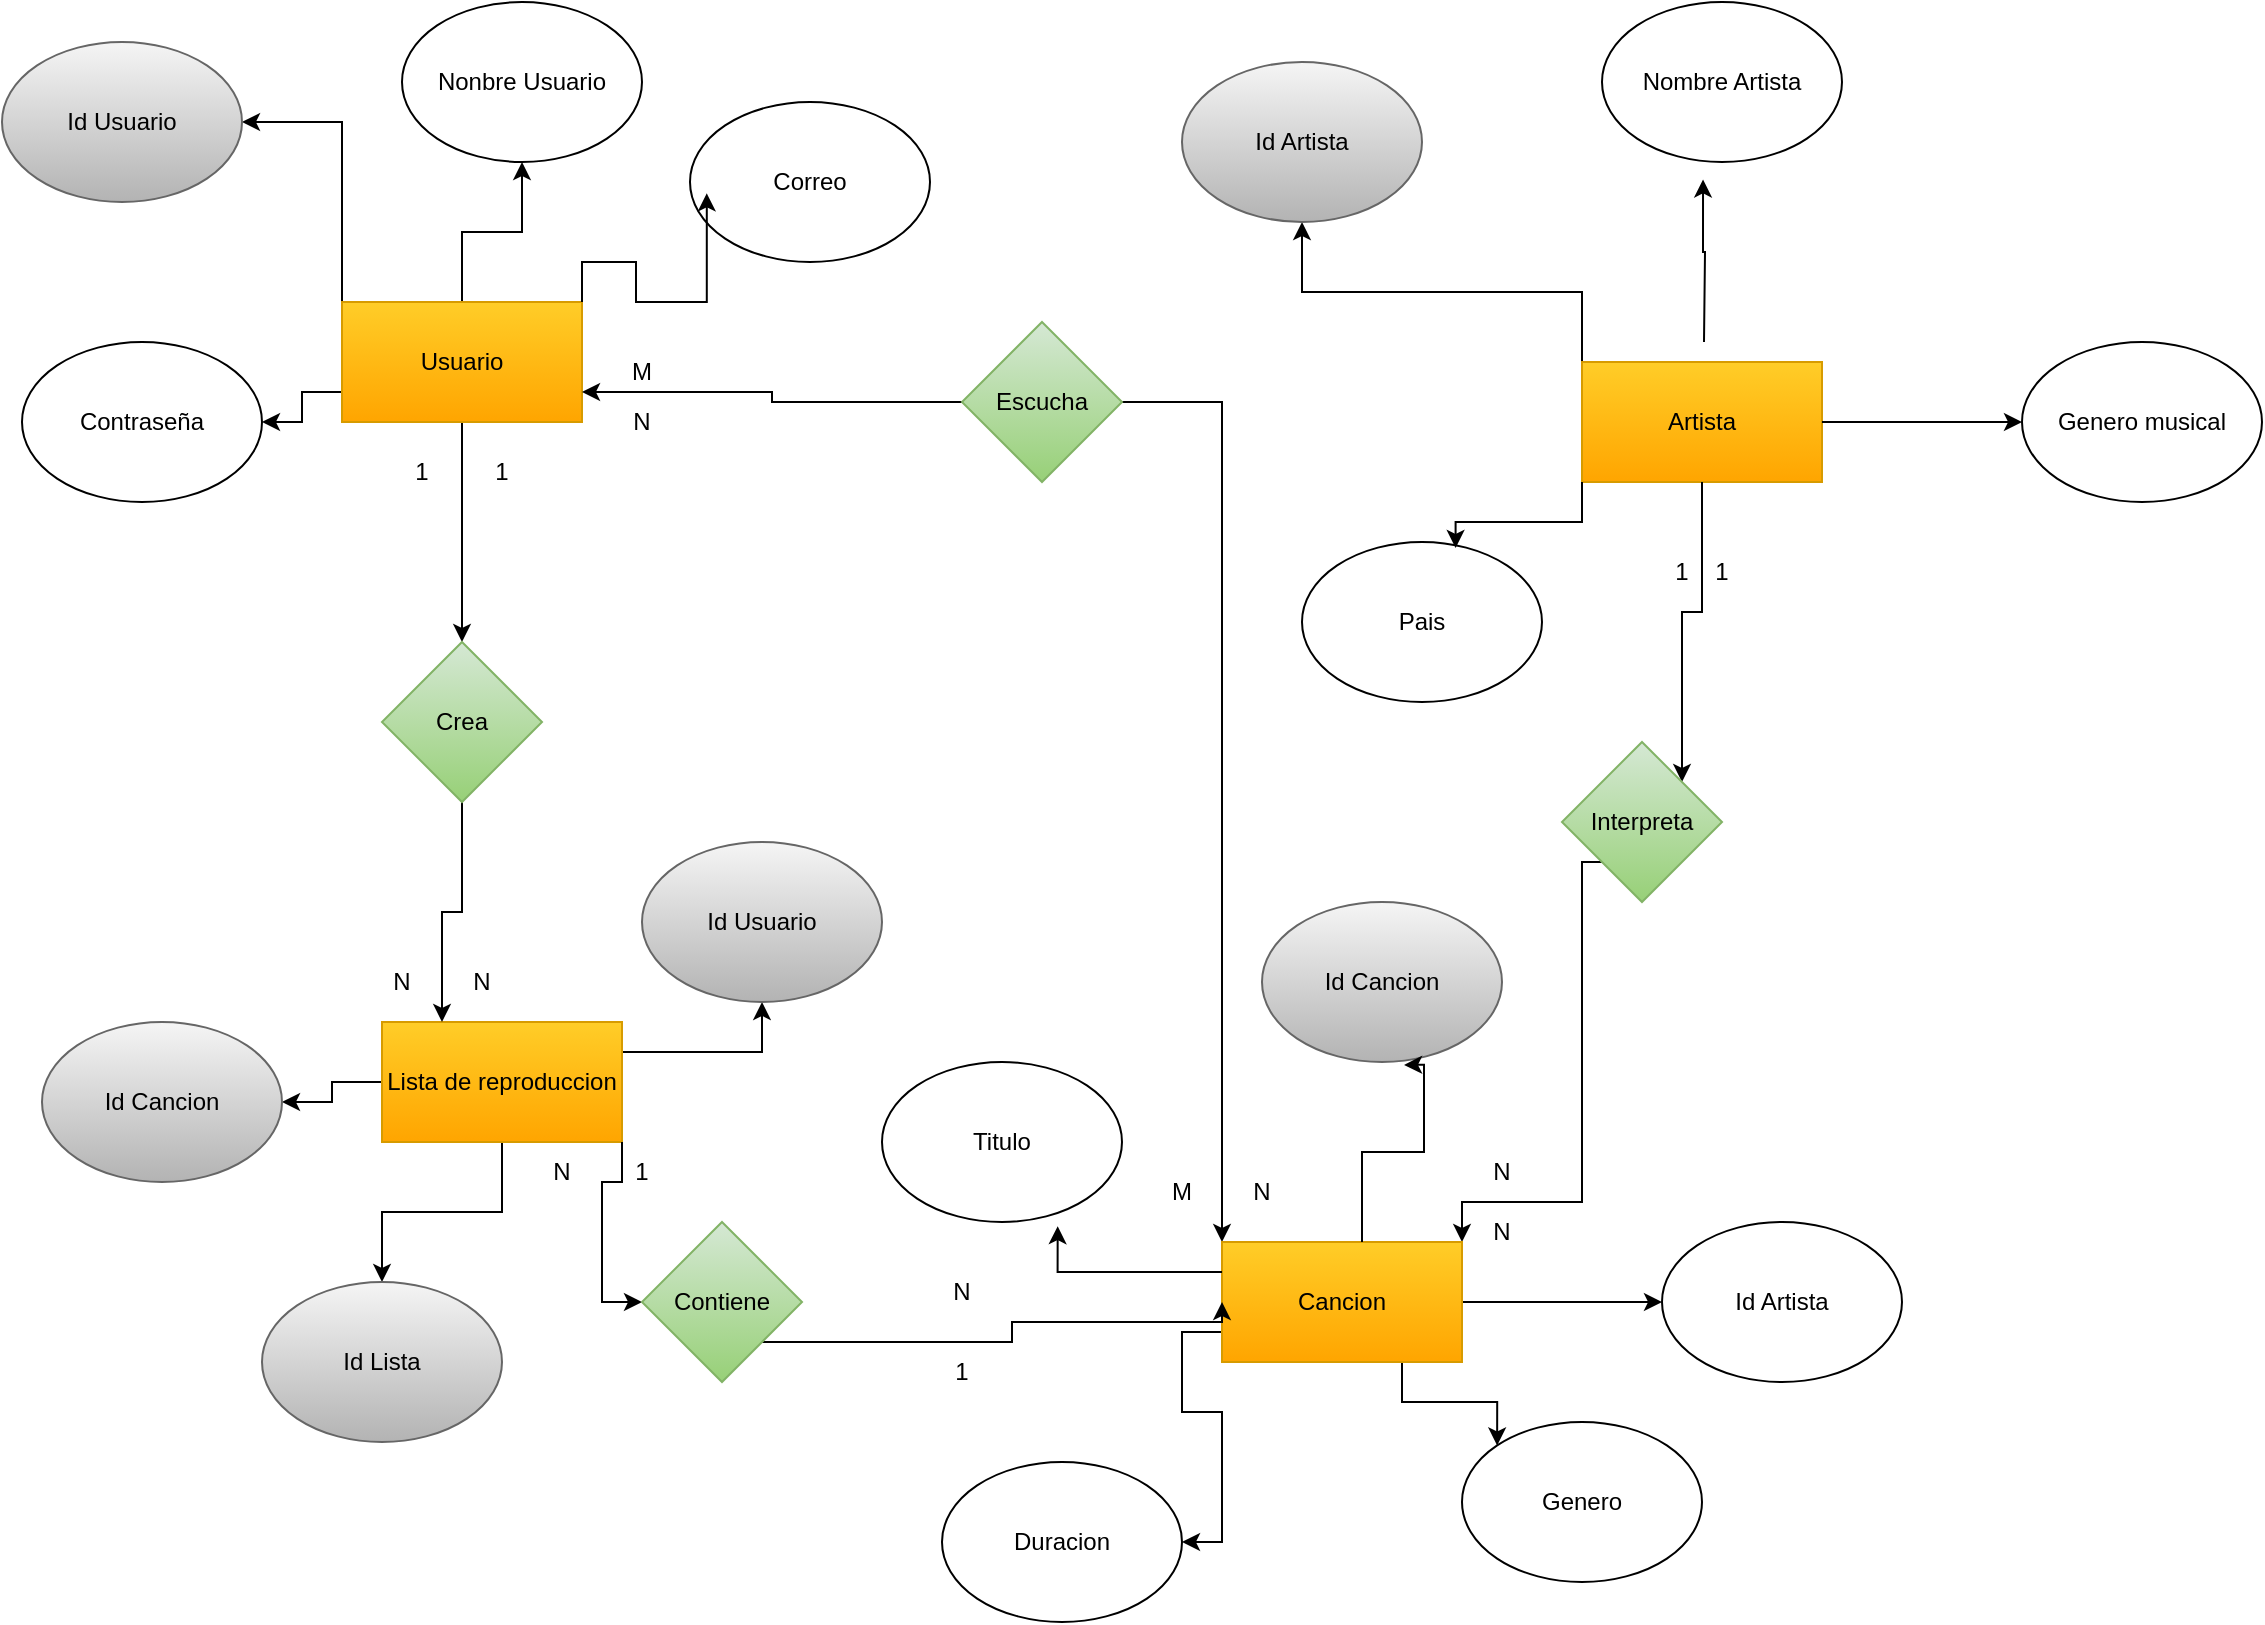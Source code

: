 <mxfile version="28.0.6">
  <diagram name="Página-1" id="D9-A0T2UJS10NvBj5FaB">
    <mxGraphModel dx="1678" dy="849" grid="1" gridSize="10" guides="1" tooltips="1" connect="1" arrows="1" fold="1" page="1" pageScale="1" pageWidth="827" pageHeight="1169" math="0" shadow="0">
      <root>
        <mxCell id="0" />
        <mxCell id="1" parent="0" />
        <mxCell id="CDfKyvbbwTVsAQRms2de-5" style="edgeStyle=orthogonalEdgeStyle;rounded=0;orthogonalLoop=1;jettySize=auto;html=1;exitX=1;exitY=0.5;exitDx=0;exitDy=0;entryX=0;entryY=0.5;entryDx=0;entryDy=0;" parent="1" source="CDfKyvbbwTVsAQRms2de-4" target="CDfKyvbbwTVsAQRms2de-33" edge="1">
          <mxGeometry relative="1" as="geometry">
            <mxPoint x="710" y="610" as="targetPoint" />
          </mxGeometry>
        </mxCell>
        <mxCell id="CDfKyvbbwTVsAQRms2de-18" style="edgeStyle=orthogonalEdgeStyle;rounded=0;orthogonalLoop=1;jettySize=auto;html=1;exitX=0.5;exitY=0;exitDx=0;exitDy=0;" parent="1" source="CDfKyvbbwTVsAQRms2de-1" target="CDfKyvbbwTVsAQRms2de-11" edge="1">
          <mxGeometry relative="1" as="geometry" />
        </mxCell>
        <mxCell id="CDfKyvbbwTVsAQRms2de-21" style="edgeStyle=orthogonalEdgeStyle;rounded=0;orthogonalLoop=1;jettySize=auto;html=1;exitX=0;exitY=0.75;exitDx=0;exitDy=0;entryX=1;entryY=0.5;entryDx=0;entryDy=0;" parent="1" source="CDfKyvbbwTVsAQRms2de-1" target="CDfKyvbbwTVsAQRms2de-9" edge="1">
          <mxGeometry relative="1" as="geometry" />
        </mxCell>
        <mxCell id="CDfKyvbbwTVsAQRms2de-22" style="edgeStyle=orthogonalEdgeStyle;rounded=0;orthogonalLoop=1;jettySize=auto;html=1;exitX=0;exitY=0;exitDx=0;exitDy=0;entryX=1;entryY=0.5;entryDx=0;entryDy=0;" parent="1" source="CDfKyvbbwTVsAQRms2de-1" target="CDfKyvbbwTVsAQRms2de-12" edge="1">
          <mxGeometry relative="1" as="geometry" />
        </mxCell>
        <mxCell id="CDfKyvbbwTVsAQRms2de-59" style="edgeStyle=orthogonalEdgeStyle;rounded=0;orthogonalLoop=1;jettySize=auto;html=1;exitX=0.5;exitY=1;exitDx=0;exitDy=0;entryX=0.5;entryY=0;entryDx=0;entryDy=0;" parent="1" source="CDfKyvbbwTVsAQRms2de-1" target="CDfKyvbbwTVsAQRms2de-51" edge="1">
          <mxGeometry relative="1" as="geometry" />
        </mxCell>
        <mxCell id="mlSj_AlXyWj9SfWBnNmD-1" style="edgeStyle=orthogonalEdgeStyle;rounded=0;orthogonalLoop=1;jettySize=auto;html=1;exitX=1;exitY=0.5;exitDx=0;exitDy=0;entryX=0;entryY=0;entryDx=0;entryDy=0;" edge="1" parent="1" source="mlSj_AlXyWj9SfWBnNmD-2" target="CDfKyvbbwTVsAQRms2de-4">
          <mxGeometry relative="1" as="geometry">
            <Array as="points">
              <mxPoint x="620" y="230" />
            </Array>
          </mxGeometry>
        </mxCell>
        <mxCell id="CDfKyvbbwTVsAQRms2de-1" value="Usuario" style="rounded=0;whiteSpace=wrap;html=1;fillColor=#ffcd28;strokeColor=#d79b00;gradientColor=#ffa500;" parent="1" vertex="1">
          <mxGeometry x="180" y="180" width="120" height="60" as="geometry" />
        </mxCell>
        <mxCell id="CDfKyvbbwTVsAQRms2de-24" style="edgeStyle=orthogonalEdgeStyle;rounded=0;orthogonalLoop=1;jettySize=auto;html=1;exitX=0;exitY=0;exitDx=0;exitDy=0;" parent="1" source="CDfKyvbbwTVsAQRms2de-3" target="CDfKyvbbwTVsAQRms2de-13" edge="1">
          <mxGeometry relative="1" as="geometry" />
        </mxCell>
        <mxCell id="CDfKyvbbwTVsAQRms2de-39" style="edgeStyle=orthogonalEdgeStyle;rounded=0;orthogonalLoop=1;jettySize=auto;html=1;exitX=0.5;exitY=1;exitDx=0;exitDy=0;entryX=1;entryY=0;entryDx=0;entryDy=0;" parent="1" source="CDfKyvbbwTVsAQRms2de-40" target="CDfKyvbbwTVsAQRms2de-4" edge="1">
          <mxGeometry relative="1" as="geometry">
            <Array as="points">
              <mxPoint x="830" y="460" />
              <mxPoint x="800" y="460" />
              <mxPoint x="800" y="630" />
              <mxPoint x="740" y="630" />
            </Array>
          </mxGeometry>
        </mxCell>
        <mxCell id="CDfKyvbbwTVsAQRms2de-3" value="Artista" style="rounded=0;whiteSpace=wrap;html=1;fillColor=#ffcd28;strokeColor=#d79b00;gradientColor=#ffa500;" parent="1" vertex="1">
          <mxGeometry x="800" y="210" width="120" height="60" as="geometry" />
        </mxCell>
        <mxCell id="CDfKyvbbwTVsAQRms2de-36" style="edgeStyle=orthogonalEdgeStyle;rounded=0;orthogonalLoop=1;jettySize=auto;html=1;exitX=0;exitY=0.75;exitDx=0;exitDy=0;entryX=1;entryY=0.5;entryDx=0;entryDy=0;" parent="1" source="CDfKyvbbwTVsAQRms2de-4" target="CDfKyvbbwTVsAQRms2de-30" edge="1">
          <mxGeometry relative="1" as="geometry" />
        </mxCell>
        <mxCell id="CDfKyvbbwTVsAQRms2de-38" style="edgeStyle=orthogonalEdgeStyle;rounded=0;orthogonalLoop=1;jettySize=auto;html=1;exitX=0.75;exitY=1;exitDx=0;exitDy=0;entryX=0;entryY=0;entryDx=0;entryDy=0;" parent="1" source="CDfKyvbbwTVsAQRms2de-4" target="CDfKyvbbwTVsAQRms2de-31" edge="1">
          <mxGeometry relative="1" as="geometry" />
        </mxCell>
        <mxCell id="CDfKyvbbwTVsAQRms2de-4" value="Cancion" style="rounded=0;whiteSpace=wrap;html=1;fillColor=#ffcd28;strokeColor=#d79b00;gradientColor=#ffa500;" parent="1" vertex="1">
          <mxGeometry x="620" y="650" width="120" height="60" as="geometry" />
        </mxCell>
        <mxCell id="CDfKyvbbwTVsAQRms2de-9" value="Contraseña" style="ellipse;whiteSpace=wrap;html=1;" parent="1" vertex="1">
          <mxGeometry x="20" y="200" width="120" height="80" as="geometry" />
        </mxCell>
        <mxCell id="CDfKyvbbwTVsAQRms2de-10" value="Correo" style="ellipse;whiteSpace=wrap;html=1;" parent="1" vertex="1">
          <mxGeometry x="354" y="80" width="120" height="80" as="geometry" />
        </mxCell>
        <mxCell id="CDfKyvbbwTVsAQRms2de-11" value="Nonbre Usuario" style="ellipse;whiteSpace=wrap;html=1;" parent="1" vertex="1">
          <mxGeometry x="210" y="30" width="120" height="80" as="geometry" />
        </mxCell>
        <mxCell id="CDfKyvbbwTVsAQRms2de-12" value="Id Usuario" style="ellipse;whiteSpace=wrap;html=1;fillColor=#f5f5f5;gradientColor=#b3b3b3;strokeColor=#666666;" parent="1" vertex="1">
          <mxGeometry x="10" y="50" width="120" height="80" as="geometry" />
        </mxCell>
        <mxCell id="CDfKyvbbwTVsAQRms2de-13" value="Id Artista" style="ellipse;whiteSpace=wrap;html=1;fillColor=#f5f5f5;gradientColor=#b3b3b3;strokeColor=#666666;" parent="1" vertex="1">
          <mxGeometry x="600" y="60" width="120" height="80" as="geometry" />
        </mxCell>
        <mxCell id="CDfKyvbbwTVsAQRms2de-14" value="Genero musical" style="ellipse;whiteSpace=wrap;html=1;" parent="1" vertex="1">
          <mxGeometry x="1020" y="200" width="120" height="80" as="geometry" />
        </mxCell>
        <mxCell id="CDfKyvbbwTVsAQRms2de-16" value="Nombre Artista" style="ellipse;whiteSpace=wrap;html=1;" parent="1" vertex="1">
          <mxGeometry x="810" y="30" width="120" height="80" as="geometry" />
        </mxCell>
        <mxCell id="CDfKyvbbwTVsAQRms2de-17" value="Pais" style="ellipse;whiteSpace=wrap;html=1;" parent="1" vertex="1">
          <mxGeometry x="660" y="300" width="120" height="80" as="geometry" />
        </mxCell>
        <mxCell id="CDfKyvbbwTVsAQRms2de-19" style="edgeStyle=orthogonalEdgeStyle;rounded=0;orthogonalLoop=1;jettySize=auto;html=1;exitX=1;exitY=0;exitDx=0;exitDy=0;entryX=0.07;entryY=0.571;entryDx=0;entryDy=0;entryPerimeter=0;" parent="1" source="CDfKyvbbwTVsAQRms2de-1" target="CDfKyvbbwTVsAQRms2de-10" edge="1">
          <mxGeometry relative="1" as="geometry" />
        </mxCell>
        <mxCell id="CDfKyvbbwTVsAQRms2de-23" style="edgeStyle=orthogonalEdgeStyle;rounded=0;orthogonalLoop=1;jettySize=auto;html=1;entryX=0.421;entryY=1.109;entryDx=0;entryDy=0;entryPerimeter=0;" parent="1" target="CDfKyvbbwTVsAQRms2de-16" edge="1">
          <mxGeometry relative="1" as="geometry">
            <mxPoint x="861" y="200" as="sourcePoint" />
          </mxGeometry>
        </mxCell>
        <mxCell id="CDfKyvbbwTVsAQRms2de-25" style="edgeStyle=orthogonalEdgeStyle;rounded=0;orthogonalLoop=1;jettySize=auto;html=1;exitX=1;exitY=0.5;exitDx=0;exitDy=0;entryX=0;entryY=0.5;entryDx=0;entryDy=0;" parent="1" source="CDfKyvbbwTVsAQRms2de-3" target="CDfKyvbbwTVsAQRms2de-14" edge="1">
          <mxGeometry relative="1" as="geometry" />
        </mxCell>
        <mxCell id="CDfKyvbbwTVsAQRms2de-27" style="edgeStyle=orthogonalEdgeStyle;rounded=0;orthogonalLoop=1;jettySize=auto;html=1;exitX=0;exitY=1;exitDx=0;exitDy=0;entryX=0.64;entryY=0.037;entryDx=0;entryDy=0;entryPerimeter=0;" parent="1" source="CDfKyvbbwTVsAQRms2de-3" target="CDfKyvbbwTVsAQRms2de-17" edge="1">
          <mxGeometry relative="1" as="geometry">
            <Array as="points">
              <mxPoint x="800" y="290" />
              <mxPoint x="737" y="290" />
            </Array>
          </mxGeometry>
        </mxCell>
        <mxCell id="CDfKyvbbwTVsAQRms2de-29" value="Id Cancion" style="ellipse;whiteSpace=wrap;html=1;rotation=0;fillColor=#f5f5f5;gradientColor=#b3b3b3;strokeColor=#666666;" parent="1" vertex="1">
          <mxGeometry x="640" y="480" width="120" height="80" as="geometry" />
        </mxCell>
        <mxCell id="CDfKyvbbwTVsAQRms2de-30" value="Duracion" style="ellipse;whiteSpace=wrap;html=1;" parent="1" vertex="1">
          <mxGeometry x="480" y="760" width="120" height="80" as="geometry" />
        </mxCell>
        <mxCell id="CDfKyvbbwTVsAQRms2de-31" value="Genero" style="ellipse;whiteSpace=wrap;html=1;" parent="1" vertex="1">
          <mxGeometry x="740" y="740" width="120" height="80" as="geometry" />
        </mxCell>
        <mxCell id="CDfKyvbbwTVsAQRms2de-32" value="Titulo" style="ellipse;whiteSpace=wrap;html=1;" parent="1" vertex="1">
          <mxGeometry x="450" y="560" width="120" height="80" as="geometry" />
        </mxCell>
        <mxCell id="CDfKyvbbwTVsAQRms2de-33" value="Id Artista" style="ellipse;whiteSpace=wrap;html=1;" parent="1" vertex="1">
          <mxGeometry x="840" y="640" width="120" height="80" as="geometry" />
        </mxCell>
        <mxCell id="CDfKyvbbwTVsAQRms2de-34" style="edgeStyle=orthogonalEdgeStyle;rounded=0;orthogonalLoop=1;jettySize=auto;html=1;entryX=0.592;entryY=1.018;entryDx=0;entryDy=0;entryPerimeter=0;" parent="1" source="CDfKyvbbwTVsAQRms2de-4" target="CDfKyvbbwTVsAQRms2de-29" edge="1">
          <mxGeometry relative="1" as="geometry">
            <Array as="points">
              <mxPoint x="690" y="605" />
              <mxPoint x="721" y="605" />
            </Array>
          </mxGeometry>
        </mxCell>
        <mxCell id="CDfKyvbbwTVsAQRms2de-35" style="edgeStyle=orthogonalEdgeStyle;rounded=0;orthogonalLoop=1;jettySize=auto;html=1;exitX=0;exitY=0.25;exitDx=0;exitDy=0;entryX=0.732;entryY=1.026;entryDx=0;entryDy=0;entryPerimeter=0;" parent="1" source="CDfKyvbbwTVsAQRms2de-4" target="CDfKyvbbwTVsAQRms2de-32" edge="1">
          <mxGeometry relative="1" as="geometry" />
        </mxCell>
        <mxCell id="CDfKyvbbwTVsAQRms2de-41" value="" style="edgeStyle=orthogonalEdgeStyle;rounded=0;orthogonalLoop=1;jettySize=auto;html=1;exitX=0.5;exitY=1;exitDx=0;exitDy=0;entryX=1;entryY=0;entryDx=0;entryDy=0;" parent="1" source="CDfKyvbbwTVsAQRms2de-3" target="CDfKyvbbwTVsAQRms2de-40" edge="1">
          <mxGeometry relative="1" as="geometry">
            <mxPoint x="830" y="270" as="sourcePoint" />
            <mxPoint x="740" y="650" as="targetPoint" />
            <Array as="points" />
          </mxGeometry>
        </mxCell>
        <mxCell id="CDfKyvbbwTVsAQRms2de-40" value="Interpreta" style="rhombus;whiteSpace=wrap;html=1;fillColor=#d5e8d4;strokeColor=#82b366;gradientColor=#97d077;" parent="1" vertex="1">
          <mxGeometry x="790" y="400" width="80" height="80" as="geometry" />
        </mxCell>
        <mxCell id="CDfKyvbbwTVsAQRms2de-42" value="1" style="text;html=1;align=center;verticalAlign=middle;whiteSpace=wrap;rounded=0;" parent="1" vertex="1">
          <mxGeometry x="820" y="300" width="60" height="30" as="geometry" />
        </mxCell>
        <mxCell id="CDfKyvbbwTVsAQRms2de-43" value="1" style="text;html=1;align=center;verticalAlign=middle;whiteSpace=wrap;rounded=0;" parent="1" vertex="1">
          <mxGeometry x="840" y="300" width="60" height="30" as="geometry" />
        </mxCell>
        <mxCell id="CDfKyvbbwTVsAQRms2de-48" style="edgeStyle=orthogonalEdgeStyle;rounded=0;orthogonalLoop=1;jettySize=auto;html=1;exitX=0.5;exitY=1;exitDx=0;exitDy=0;entryX=0.5;entryY=0;entryDx=0;entryDy=0;" parent="1" source="CDfKyvbbwTVsAQRms2de-44" target="CDfKyvbbwTVsAQRms2de-45" edge="1">
          <mxGeometry relative="1" as="geometry" />
        </mxCell>
        <mxCell id="CDfKyvbbwTVsAQRms2de-49" style="edgeStyle=orthogonalEdgeStyle;rounded=0;orthogonalLoop=1;jettySize=auto;html=1;exitX=0;exitY=0.5;exitDx=0;exitDy=0;entryX=1;entryY=0.5;entryDx=0;entryDy=0;" parent="1" source="CDfKyvbbwTVsAQRms2de-44" target="CDfKyvbbwTVsAQRms2de-47" edge="1">
          <mxGeometry relative="1" as="geometry" />
        </mxCell>
        <mxCell id="mlSj_AlXyWj9SfWBnNmD-15" style="edgeStyle=orthogonalEdgeStyle;rounded=0;orthogonalLoop=1;jettySize=auto;html=1;exitX=1;exitY=1;exitDx=0;exitDy=0;entryX=0;entryY=0.5;entryDx=0;entryDy=0;" edge="1" parent="1" source="mlSj_AlXyWj9SfWBnNmD-16" target="CDfKyvbbwTVsAQRms2de-4">
          <mxGeometry relative="1" as="geometry">
            <Array as="points">
              <mxPoint x="515" y="700" />
              <mxPoint x="515" y="690" />
              <mxPoint x="620" y="690" />
            </Array>
          </mxGeometry>
        </mxCell>
        <mxCell id="mlSj_AlXyWj9SfWBnNmD-24" style="edgeStyle=orthogonalEdgeStyle;rounded=0;orthogonalLoop=1;jettySize=auto;html=1;exitX=1;exitY=0.25;exitDx=0;exitDy=0;entryX=0.5;entryY=1;entryDx=0;entryDy=0;" edge="1" parent="1" source="CDfKyvbbwTVsAQRms2de-44" target="mlSj_AlXyWj9SfWBnNmD-23">
          <mxGeometry relative="1" as="geometry" />
        </mxCell>
        <mxCell id="CDfKyvbbwTVsAQRms2de-44" value="Lista de reproduccion" style="rounded=0;whiteSpace=wrap;html=1;fillColor=#ffcd28;strokeColor=#d79b00;gradientColor=#ffa500;" parent="1" vertex="1">
          <mxGeometry x="200" y="540" width="120" height="60" as="geometry" />
        </mxCell>
        <mxCell id="CDfKyvbbwTVsAQRms2de-45" value="Id Lista" style="ellipse;whiteSpace=wrap;html=1;rotation=0;fillColor=#f5f5f5;gradientColor=#b3b3b3;strokeColor=#666666;" parent="1" vertex="1">
          <mxGeometry x="140" y="670" width="120" height="80" as="geometry" />
        </mxCell>
        <mxCell id="CDfKyvbbwTVsAQRms2de-47" value="Id Cancion" style="ellipse;whiteSpace=wrap;html=1;rotation=0;fillColor=#f5f5f5;gradientColor=#b3b3b3;strokeColor=#666666;" parent="1" vertex="1">
          <mxGeometry x="30" y="540" width="120" height="80" as="geometry" />
        </mxCell>
        <mxCell id="CDfKyvbbwTVsAQRms2de-54" style="edgeStyle=orthogonalEdgeStyle;rounded=0;orthogonalLoop=1;jettySize=auto;html=1;exitX=0.5;exitY=1;exitDx=0;exitDy=0;entryX=0.25;entryY=0;entryDx=0;entryDy=0;" parent="1" source="CDfKyvbbwTVsAQRms2de-51" target="CDfKyvbbwTVsAQRms2de-44" edge="1">
          <mxGeometry relative="1" as="geometry" />
        </mxCell>
        <mxCell id="CDfKyvbbwTVsAQRms2de-51" value="Crea" style="rhombus;whiteSpace=wrap;html=1;fillColor=#d5e8d4;gradientColor=#97d077;strokeColor=#82b366;" parent="1" vertex="1">
          <mxGeometry x="200" y="350" width="80" height="80" as="geometry" />
        </mxCell>
        <mxCell id="CDfKyvbbwTVsAQRms2de-55" value="1" style="text;html=1;align=center;verticalAlign=middle;whiteSpace=wrap;rounded=0;" parent="1" vertex="1">
          <mxGeometry x="190" y="250" width="60" height="30" as="geometry" />
        </mxCell>
        <mxCell id="mlSj_AlXyWj9SfWBnNmD-4" style="edgeStyle=orthogonalEdgeStyle;rounded=0;orthogonalLoop=1;jettySize=auto;html=1;exitX=0;exitY=0.5;exitDx=0;exitDy=0;entryX=1;entryY=0.75;entryDx=0;entryDy=0;" edge="1" parent="1" source="mlSj_AlXyWj9SfWBnNmD-2" target="CDfKyvbbwTVsAQRms2de-1">
          <mxGeometry relative="1" as="geometry" />
        </mxCell>
        <mxCell id="mlSj_AlXyWj9SfWBnNmD-2" value="Escucha" style="rhombus;whiteSpace=wrap;html=1;fillColor=#d5e8d4;gradientColor=#97d077;strokeColor=#82b366;" vertex="1" parent="1">
          <mxGeometry x="490" y="190" width="80" height="80" as="geometry" />
        </mxCell>
        <mxCell id="mlSj_AlXyWj9SfWBnNmD-5" value="N" style="text;html=1;align=center;verticalAlign=middle;whiteSpace=wrap;rounded=0;" vertex="1" parent="1">
          <mxGeometry x="180" y="505" width="60" height="30" as="geometry" />
        </mxCell>
        <mxCell id="mlSj_AlXyWj9SfWBnNmD-6" value="N" style="text;html=1;align=center;verticalAlign=middle;whiteSpace=wrap;rounded=0;" vertex="1" parent="1">
          <mxGeometry x="220" y="505" width="60" height="30" as="geometry" />
        </mxCell>
        <mxCell id="mlSj_AlXyWj9SfWBnNmD-7" value="N" style="text;html=1;align=center;verticalAlign=middle;whiteSpace=wrap;rounded=0;" vertex="1" parent="1">
          <mxGeometry x="300" y="225" width="60" height="30" as="geometry" />
        </mxCell>
        <mxCell id="mlSj_AlXyWj9SfWBnNmD-8" value="M" style="text;html=1;align=center;verticalAlign=middle;whiteSpace=wrap;rounded=0;" vertex="1" parent="1">
          <mxGeometry x="570" y="610" width="60" height="30" as="geometry" />
        </mxCell>
        <mxCell id="mlSj_AlXyWj9SfWBnNmD-9" value="1" style="text;html=1;align=center;verticalAlign=middle;whiteSpace=wrap;rounded=0;" vertex="1" parent="1">
          <mxGeometry x="230" y="250" width="60" height="30" as="geometry" />
        </mxCell>
        <mxCell id="mlSj_AlXyWj9SfWBnNmD-11" value="N" style="text;html=1;align=center;verticalAlign=middle;whiteSpace=wrap;rounded=0;" vertex="1" parent="1">
          <mxGeometry x="610" y="610" width="60" height="30" as="geometry" />
        </mxCell>
        <mxCell id="mlSj_AlXyWj9SfWBnNmD-12" value="M" style="text;html=1;align=center;verticalAlign=middle;whiteSpace=wrap;rounded=0;" vertex="1" parent="1">
          <mxGeometry x="300" y="200" width="60" height="30" as="geometry" />
        </mxCell>
        <mxCell id="mlSj_AlXyWj9SfWBnNmD-13" value="N" style="text;html=1;align=center;verticalAlign=middle;whiteSpace=wrap;rounded=0;" vertex="1" parent="1">
          <mxGeometry x="730" y="600" width="60" height="30" as="geometry" />
        </mxCell>
        <mxCell id="mlSj_AlXyWj9SfWBnNmD-14" value="N" style="text;html=1;align=center;verticalAlign=middle;whiteSpace=wrap;rounded=0;" vertex="1" parent="1">
          <mxGeometry x="730" y="630" width="60" height="30" as="geometry" />
        </mxCell>
        <mxCell id="mlSj_AlXyWj9SfWBnNmD-17" value="" style="edgeStyle=orthogonalEdgeStyle;rounded=0;orthogonalLoop=1;jettySize=auto;html=1;exitX=1;exitY=1;exitDx=0;exitDy=0;entryX=0;entryY=0.5;entryDx=0;entryDy=0;" edge="1" parent="1" source="CDfKyvbbwTVsAQRms2de-44" target="mlSj_AlXyWj9SfWBnNmD-16">
          <mxGeometry relative="1" as="geometry">
            <mxPoint x="320" y="600" as="sourcePoint" />
            <mxPoint x="620" y="680" as="targetPoint" />
            <Array as="points">
              <mxPoint x="320" y="620" />
              <mxPoint x="310" y="620" />
              <mxPoint x="310" y="680" />
            </Array>
          </mxGeometry>
        </mxCell>
        <mxCell id="mlSj_AlXyWj9SfWBnNmD-16" value="Contiene" style="rhombus;whiteSpace=wrap;html=1;fillColor=#d5e8d4;gradientColor=#97d077;strokeColor=#82b366;" vertex="1" parent="1">
          <mxGeometry x="330" y="640" width="80" height="80" as="geometry" />
        </mxCell>
        <mxCell id="mlSj_AlXyWj9SfWBnNmD-18" value="1" style="text;html=1;align=center;verticalAlign=middle;whiteSpace=wrap;rounded=0;" vertex="1" parent="1">
          <mxGeometry x="300" y="600" width="60" height="30" as="geometry" />
        </mxCell>
        <mxCell id="mlSj_AlXyWj9SfWBnNmD-19" value="N" style="text;html=1;align=center;verticalAlign=middle;whiteSpace=wrap;rounded=0;" vertex="1" parent="1">
          <mxGeometry x="460" y="660" width="60" height="30" as="geometry" />
        </mxCell>
        <mxCell id="mlSj_AlXyWj9SfWBnNmD-21" value="N" style="text;html=1;align=center;verticalAlign=middle;whiteSpace=wrap;rounded=0;" vertex="1" parent="1">
          <mxGeometry x="260" y="600" width="60" height="30" as="geometry" />
        </mxCell>
        <mxCell id="mlSj_AlXyWj9SfWBnNmD-22" value="1" style="text;html=1;align=center;verticalAlign=middle;whiteSpace=wrap;rounded=0;" vertex="1" parent="1">
          <mxGeometry x="460" y="700" width="60" height="30" as="geometry" />
        </mxCell>
        <mxCell id="mlSj_AlXyWj9SfWBnNmD-23" value="Id Usuario" style="ellipse;whiteSpace=wrap;html=1;rotation=0;fillColor=#f5f5f5;gradientColor=#b3b3b3;strokeColor=#666666;" vertex="1" parent="1">
          <mxGeometry x="330" y="450" width="120" height="80" as="geometry" />
        </mxCell>
      </root>
    </mxGraphModel>
  </diagram>
</mxfile>

